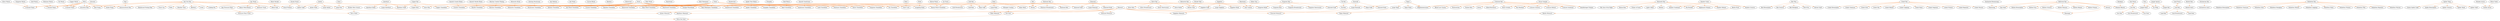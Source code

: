 digraph G {
  "Gold Watch" -> "1 Second Timer" [color="#f58231"];
  "Wire" -> "1 Second Timer" [color="#f58231"];
  "Platinum Watch" -> "1 Second Timer" [color="#f58231"];
  "Wire" -> "1 Second Timer" [color="#f58231"];
  "Silver Watch" -> "3 Second Timer" [color="#f58231"];
  "Wire" -> "3 Second Timer" [color="#f58231"];
  "Tungsten Watch" -> "3 Second Timer" [color="#f58231"];
  "Wire" -> "3 Second Timer" [color="#f58231"];
  "Copper Watch" -> "5 Second Timer" [color="#f58231"];
  "Wire" -> "5 Second Timer" [color="#f58231"];
  "Tin Watch" -> "5 Second Timer" [color="#f58231"];
  "Wire" -> "5 Second Timer" [color="#f58231"];
  "Actuator" -> "Actuation Rod" [color="#f58231"];
  "Any Iron Bar" -> "Actuation Rod" [color="#f58231"];
  "Wire" -> "Actuation Rod" [color="#f58231"];
  "Amber" -> "Amber Hook" [color="#f58231"];
  "Minecart" -> "Amber Minecart" [color="#f58231"];
  "Large Amber" -> "Amber Minecart" [color="#f58231"];
  "Sturdy Fossil" -> "Amber Staff" [color="#f58231"];
  "Amber" -> "Amber Staff" [color="#f58231"];
  "Amethyst" -> "Amethyst Hook" [color="#f58231"];
  "Minecart" -> "Amethyst Minecart" [color="#f58231"];
  "Large Amethyst" -> "Amethyst Minecart" [color="#f58231"];
  "Copper Bar" -> "Amethyst Staff" [color="#f58231"];
  "Amethyst" -> "Amethyst Staff" [color="#f58231"];
  "Sign" -> "Announcement Box" [color="#f58231"];
  "Any Iron Bar" -> "Announcement Box" [color="#f58231"];
  "Wire" -> "Announcement Box" [color="#f58231"];
  "Crimtane Bar" -> "Artery" [color="#f58231"];
  "Ash Wood" -> "Ash Wood Chandelier" [color="#f58231"];
  "Torch" -> "Ash Wood Chandelier" [color="#f58231"];
  "Chain" -> "Ash Wood Chandelier" [color="#f58231"];
  "Any Balloon" -> "Balloon Chandelier" [color="#f58231"];
  "Torch" -> "Balloon Chandelier" [color="#f58231"];
  "Chain" -> "Balloon Chandelier" [color="#f58231"];
  "Bamboo" -> "Bamboo Chandelier" [color="#f58231"];
  "Torch" -> "Bamboo Chandelier" [color="#f58231"];
  "Chain" -> "Bamboo Chandelier" [color="#f58231"];
  "Any Iron Bar" -> "Bathtub" [color="#f58231"];
  "Bee Wax" -> "Bee Breastplate" [color="#f58231"];
  "Bee Wax" -> "Bee Greaves" [color="#f58231"];
  "Bee Wax" -> "Bee Headgear" [color="#f58231"];
  "Minecart" -> "Beetle Minecart" [color="#f58231"];
  "Beetle Husk" -> "Beetle Minecart" [color="#f58231"];
  "Crimtane Bar" -> "Blood Butcherer" [color="#f58231"];
  "Crimtane Bar" -> "Blood Lust Cluster" [color="#f58231"];
  "Boreal Wood" -> "Boreal Wood Chandelier" [color="#f58231"];
  "Ice Torch" -> "Boreal Wood Chandelier" [color="#f58231"];
  "Chain" -> "Boreal Wood Chandelier" [color="#f58231"];
  "Chain" -> "Chest Lock" [color="#f58231"];
  "Bone" -> "Chest Lock" [color="#f58231"];
  "Cobalt Bar" -> "Cobalt Breastplate" [color="#f58231"];
  "Cobalt Bar" -> "Cobalt Chainsaw" [color="#f58231"];
  "Cobalt Bar" -> "Cobalt Drill" [color="#f58231"];
  "Cobalt Bar" -> "Cobalt Hat" [color="#f58231"];
  "Cobalt Bar" -> "Cobalt Helmet" [color="#f58231"];
  "Cobalt Bar" -> "Cobalt Leggings" [color="#f58231"];
  "Cobalt Bar" -> "Cobalt Mask" [color="#f58231"];
  "Cobalt Bar" -> "Cobalt Naginata" [color="#f58231"];
  "Cobalt Bar" -> "Cobalt Pickaxe" [color="#f58231"];
  "Cobalt Bar" -> "Cobalt Repeater" [color="#f58231"];
  "Cobalt Bar" -> "Cobalt Waraxe" [color="#f58231"];
  "Any Iron Bar" -> "Cooking Pot" [color="#f58231"];
  "Any Wood" -> "Cooking Pot" [color="#f58231"];
  "Copper Bar" -> "Copper Bow" [color="#f58231"];
  "Copper Bar" -> "Copper Chandelier" [color="#f58231"];
  "Torch" -> "Copper Chandelier" [color="#f58231"];
  "Chain" -> "Copper Chandelier" [color="#f58231"];
  "Crimtane Bar" -> "Crimson Greaves" [color="#f58231"];
  "Tissue Sample" -> "Crimson Greaves" [color="#f58231"];
  "Crimtane Bar" -> "Crimson Helmet" [color="#f58231"];
  "Tissue Sample" -> "Crimson Helmet" [color="#f58231"];
  "Crimtane Bar" -> "Crimson Scalemail" [color="#f58231"];
  "Tissue Sample" -> "Crimson Scalemail" [color="#f58231"];
  "Crystal Block" -> "Crystal Chandelier" [color="#f58231"];
  "Torch" -> "Crystal Chandelier" [color="#f58231"];
  "Chain" -> "Crystal Chandelier" [color="#f58231"];
  "Crimtane Bar" -> "Deathbringer Pickaxe" [color="#f58231"];
  "Tissue Sample" -> "Deathbringer Pickaxe" [color="#f58231"];
  "Demonite Bar" -> "Demon Bow" [color="#f58231"];
  "Diamond" -> "Diamond Hook" [color="#f58231"];
  "Minecart" -> "Diamond Minecart" [color="#f58231"];
  "Large Diamond" -> "Diamond Minecart" [color="#f58231"];
  "Platinum Bar" -> "Diamond Staff" [color="#f58231"];
  "Diamond" -> "Diamond Staff" [color="#f58231"];
  "Ebonwood" -> "Ebonwood Chandelier" [color="#f58231"];
  "Torch" -> "Ebonwood Chandelier" [color="#f58231"];
  "Chain" -> "Ebonwood Chandelier" [color="#f58231"];
  "Emerald" -> "Emerald Hook" [color="#f58231"];
  "Minecart" -> "Emerald Minecart" [color="#f58231"];
  "Large Emerald" -> "Emerald Minecart" [color="#f58231"];
  "Tungsten Bar" -> "Emerald Staff" [color="#f58231"];
  "Emerald" -> "Emerald Staff" [color="#f58231"];
  "Minecart" -> "Fart Kart" [color="#f58231"];
  "Whoopie Cushion" -> "Fart Kart" [color="#f58231"];
  "Demonite Bar" -> "Fisher of Souls" [color="#f58231"];
  "Hellstone Bar" -> "Flamarang" [color="#f58231"];
  "Enchanted Boomerang" -> "Flamarang" [color="#f58231"];
  "Crimtane Bar" -> "Flesh Grinder" [color="#f58231"];
  "Tissue Sample" -> "Flesh Grinder" [color="#f58231"];
  "Crimtane Bar" -> "Fleshcatcher" [color="#f58231"];
  "Sturdy Fossil" -> "Fossil Pickaxe" [color="#f58231"];
  "Any Wood" -> "Fossil Pickaxe" [color="#f58231"];
  "Any Iron Bar" -> "Glass Kiln" [color="#f58231"];
  "Torch" -> "Glass Kiln" [color="#f58231"];
  "Gold Bar" -> "Gold Bow" [color="#f58231"];
  "Gold Bar" -> "Gold Broadsword" [color="#f58231"];
  "Gold Bar" -> "Gold Chandelier" [color="#f58231"];
  "Torch" -> "Gold Chandelier" [color="#f58231"];
  "Chain" -> "Gold Chandelier" [color="#f58231"];
  "Smooth Granite Block" -> "Granite Chandelier" [color="#f58231"];
  "Torch" -> "Granite Chandelier" [color="#f58231"];
  "Chain" -> "Granite Chandelier" [color="#f58231"];
  "Chain" -> "Grappling Hook" [color="#f58231"];
  "Hook" -> "Grappling Hook" [color="#f58231"];
  "Any Iron Bar" -> "Grate" [color="#f58231"];
  "Any Wood" -> "Heavy Work Bench" [color="#f58231"];
  "Any Iron Bar" -> "Heavy Work Bench" [color="#f58231"];
  "Bee Wax" -> "Hive-Five" [color="#f58231"];
  "Bee Wax" -> "Hornet Staff" [color="#f58231"];
  "Hellstone Bar" -> "Imp Staff" [color="#f58231"];
  "Any Iron Bar" -> "Inlet Pump" [color="#f58231"];
  "Wire" -> "Inlet Pump" [color="#f58231"];
  "Iron Fence" -> "Iron Bar" [color="#f58231"];
  "Iron Bar" -> "Iron Bow" [color="#f58231"];
  "Iron Bar" -> "Iron Broadsword" [color="#f58231"];
  "Iron Bar" -> "Iron Door" [color="#f58231"];
  "Iron Bar" -> "Iron Fence" [color="#f58231"];
  "Jungle Spores" -> "Ivy Whip" [color="#f58231"];
  "Vine" -> "Ivy Whip" [color="#f58231"];
  "Jungle Spores" -> "Jungle Hat" [color="#f58231"];
  "Jungle Spores" -> "Jungle Pants" [color="#f58231"];
  "Vine" -> "Jungle Pants" [color="#f58231"];
  "Any Iron Bar" -> "Lamp Post" [color="#f58231"];
  "Glass" -> "Lamp Post" [color="#f58231"];
  "Torch" -> "Lamp Post" [color="#f58231"];
  "Amber" -> "Large Amber" [color="#f58231"];
  "Amethyst" -> "Large Amethyst" [color="#f58231"];
  "Diamond" -> "Large Diamond" [color="#f58231"];
  "Emerald" -> "Large Emerald" [color="#f58231"];
  "Ruby" -> "Large Ruby" [color="#f58231"];
  "Sapphire" -> "Large Sapphire" [color="#f58231"];
  "Topaz" -> "Large Topaz" [color="#f58231"];
  "Lead Fence" -> "Lead Bar" [color="#f58231"];
  "Lead Bar" -> "Lead Bow" [color="#f58231"];
  "Lead Bar" -> "Lead Broadsword" [color="#f58231"];
  "Lead Bar" -> "Lead Door" [color="#f58231"];
  "Lead Bar" -> "Lead Fence" [color="#f58231"];
  "Demonite Bar" -> "Light's Bane" [color="#f58231"];
  "Demonite Bar" -> "Magiluminescence" [color="#f58231"];
  "Topaz" -> "Magiluminescence" [color="#f58231"];
  "Crimtane Bar" -> "Magiluminescence" [color="#f58231"];
  "Topaz" -> "Magiluminescence" [color="#f58231"];
  "Demonite Bar" -> "Malaise" [color="#f58231"];
  "Smooth Marble Block" -> "Marble Chandelier" [color="#f58231"];
  "Torch" -> "Marble Chandelier" [color="#f58231"];
  "Chain" -> "Marble Chandelier" [color="#f58231"];
  "Martian Conduit Plating" -> "Martian Chandelier" [color="#f58231"];
  "Torch" -> "Martian Chandelier" [color="#f58231"];
  "Chain" -> "Martian Chandelier" [color="#f58231"];
  "Any Iron Bar" -> "Metal Sink" [color="#f58231"];
  "Water Bucket" -> "Metal Sink" [color="#f58231"];
  "Musket Ball" -> "Meteor Shot" [color="#f58231"];
  "Meteorite Bar" -> "Meteor Shot" [color="#f58231"];
  "Meteorite Brick" -> "Meteorite Chandelier" [color="#f58231"];
  "Torch" -> "Meteorite Chandelier" [color="#f58231"];
  "Chain" -> "Meteorite Chandelier" [color="#f58231"];
  "Any Iron Bar" -> "Minecart Track" [color="#f58231"];
  "Any Wood" -> "Minecart Track" [color="#f58231"];
  "Hellstone Bar" -> "Molten Breastplate" [color="#f58231"];
  "Hellstone Bar" -> "Molten Fury" [color="#f58231"];
  "Hellstone Bar" -> "Molten Greaves" [color="#f58231"];
  "Hellstone Bar" -> "Molten Hamaxe" [color="#f58231"];
  "Hellstone Bar" -> "Molten Helmet" [color="#f58231"];
  "Hellstone Bar" -> "Molten Pickaxe" [color="#f58231"];
  "Glowing Mushroom" -> "Mushroom Chandelier" [color="#f58231"];
  "Torch" -> "Mushroom Chandelier" [color="#f58231"];
  "Chain" -> "Mushroom Chandelier" [color="#f58231"];
  "Mythril Bar" -> "Mythril Anvil" [color="#f58231"];
  "Demonite Bar" -> "Nightmare Pickaxe" [color="#f58231"];
  "Shadow Scale" -> "Nightmare Pickaxe" [color="#f58231"];
  "Meteorite Bar" -> "Orange Phaseblade" [color="#f58231"];
  "Amber" -> "Orange Phaseblade" [color="#f58231"];
  "Orichalcum Bar" -> "Orichalcum Anvil" [color="#f58231"];
  "Any Iron Bar" -> "Outlet Pump" [color="#f58231"];
  "Wire" -> "Outlet Pump" [color="#f58231"];
  "Palladium Bar" -> "Palladium Breastplate" [color="#f58231"];
  "Palladium Bar" -> "Palladium Chainsaw" [color="#f58231"];
  "Palladium Bar" -> "Palladium Drill" [color="#f58231"];
  "Palladium Bar" -> "Palladium Headgear" [color="#f58231"];
  "Palladium Bar" -> "Palladium Helmet" [color="#f58231"];
  "Palladium Bar" -> "Palladium Leggings" [color="#f58231"];
  "Palladium Bar" -> "Palladium Mask" [color="#f58231"];
  "Palladium Bar" -> "Palladium Pickaxe" [color="#f58231"];
  "Palladium Bar" -> "Palladium Pike" [color="#f58231"];
  "Palladium Bar" -> "Palladium Repeater" [color="#f58231"];
  "Palladium Bar" -> "Palladium Waraxe" [color="#f58231"];
  "Palm Wood" -> "Palm Wood Chandelier" [color="#f58231"];
  "Torch" -> "Palm Wood Chandelier" [color="#f58231"];
  "Chain" -> "Palm Wood Chandelier" [color="#f58231"];
  "Pearlwood" -> "Pearlwood Chandelier" [color="#f58231"];
  "Torch" -> "Pearlwood Chandelier" [color="#f58231"];
  "Chain" -> "Pearlwood Chandelier" [color="#f58231"];
  "Hellstone Bar" -> "Phoenix Blaster" [color="#f58231"];
  "Handgun" -> "Phoenix Blaster" [color="#f58231"];
  "Platinum Bar" -> "Platinum Bow" [color="#f58231"];
  "Platinum Bar" -> "Platinum Broadsword" [color="#f58231"];
  "Platinum Bar" -> "Platinum Chandelier" [color="#f58231"];
  "Torch" -> "Platinum Chandelier" [color="#f58231"];
  "Chain" -> "Platinum Chandelier" [color="#f58231"];
  "Minecart Track" -> "Pressure Plate Track" [color="#f58231"];
  "Any Pressure Plate" -> "Pressure Plate Track" [color="#f58231"];
  "Pumpkin" -> "Pumpkin Chandelier" [color="#f58231"];
  "Torch" -> "Pumpkin Chandelier" [color="#f58231"];
  "Chain" -> "Pumpkin Chandelier" [color="#f58231"];
  "Spider Fang" -> "Queen Spider Staff" [color="#f58231"];
  "Reef Block" -> "Reef Chandelier" [color="#f58231"];
  "Torch" -> "Reef Chandelier" [color="#f58231"];
  "Chain" -> "Reef Chandelier" [color="#f58231"];
  "Any Iron Bar" -> "Reinforced Fishing Pole" [color="#f58231"];
  "Rich Mahogany" -> "Rich Mahogany Chandelier" [color="#f58231"];
  "Torch" -> "Rich Mahogany Chandelier" [color="#f58231"];
  "Chain" -> "Rich Mahogany Chandelier" [color="#f58231"];
  "Ruby" -> "Ruby Hook" [color="#f58231"];
  "Minecart" -> "Ruby Minecart" [color="#f58231"];
  "Large Ruby" -> "Ruby Minecart" [color="#f58231"];
  "Gold Bar" -> "Ruby Staff" [color="#f58231"];
  "Ruby" -> "Ruby Staff" [color="#f58231"];
  "Smooth Sandstone" -> "Sandstone Chandelier" [color="#f58231"];
  "Torch" -> "Sandstone Chandelier" [color="#f58231"];
  "Chain" -> "Sandstone Chandelier" [color="#f58231"];
  "Sapphire" -> "Sapphire Hook" [color="#f58231"];
  "Minecart" -> "Sapphire Minecart" [color="#f58231"];
  "Large Sapphire" -> "Sapphire Minecart" [color="#f58231"];
  "Silver Bar" -> "Sapphire Staff" [color="#f58231"];
  "Sapphire" -> "Sapphire Staff" [color="#f58231"];
  "Shadewood" -> "Shadewood Chandelier" [color="#f58231"];
  "Torch" -> "Shadewood Chandelier" [color="#f58231"];
  "Chain" -> "Shadewood Chandelier" [color="#f58231"];
  "Demonite Bar" -> "Shadow Greaves" [color="#f58231"];
  "Shadow Scale" -> "Shadow Greaves" [color="#f58231"];
  "Demonite Bar" -> "Shadow Helmet" [color="#f58231"];
  "Shadow Scale" -> "Shadow Helmet" [color="#f58231"];
  "Demonite Bar" -> "Shadow Scalemail" [color="#f58231"];
  "Shadow Scale" -> "Shadow Scalemail" [color="#f58231"];
  "Molten Fury" -> "Sharanga" [color="#f58231"];
  "Hellstone Bar" -> "Sharanga" [color="#f58231"];
  "Silver Bar" -> "Silver Bow" [color="#f58231"];
  "Silver Bar" -> "Silver Broadsword" [color="#f58231"];
  "Musket Ball" -> "Silver Bullet" [color="#f58231"];
  "Silver Bar" -> "Silver Bullet" [color="#f58231"];
  "Silver Bar" -> "Silver Chandelier" [color="#f58231"];
  "Torch" -> "Silver Chandelier" [color="#f58231"];
  "Chain" -> "Silver Chandelier" [color="#f58231"];
  "Silver Bar" -> "Silver Shortsword" [color="#f58231"];
  "Spider Fang" -> "Spider Breastplate" [color="#f58231"];
  "Spider Nest Block" -> "Spider Chandelier" [color="#f58231"];
  "Torch" -> "Spider Chandelier" [color="#f58231"];
  "Chain" -> "Spider Chandelier" [color="#f58231"];
  "Spider Fang" -> "Spider Greaves" [color="#f58231"];
  "Spider Fang" -> "Spider Mask" [color="#f58231"];
  "Spider Fang" -> "Spider Staff" [color="#f58231"];
  "Minishark" -> "Star Cannon" [color="#f58231"];
  "Meteorite Bar" -> "Star Cannon" [color="#f58231"];
  "Fallen Star" -> "Star Cannon" [color="#f58231"];
  "Crimtane Bar" -> "Tendon Bow" [color="#f58231"];
  "Fart Kart" -> "Terra Fart Kart" [color="#f58231"];
  "Terra Toilet" -> "Terra Fart Kart" [color="#f58231"];
  "Toilet" -> "Terra Toilet" [color="#f58231"];
  "Broken Hero Sword" -> "Terra Toilet" [color="#f58231"];
  "Demonite Bar" -> "The Breaker" [color="#f58231"];
  "Shadow Scale" -> "The Breaker" [color="#f58231"];
  "Crimtane Bar" -> "The Meatball" [color="#f58231"];
  "Tissue Sample" -> "The Meatball" [color="#f58231"];
  "Silk" -> "Throne" [color="#f58231"];
  "Gold Bar" -> "Throne" [color="#f58231"];
  "Silk" -> "Throne" [color="#f58231"];
  "Platinum Bar" -> "Throne" [color="#f58231"];
  "Tin Bar" -> "Tin Bow" [color="#f58231"];
  "Tin Bar" -> "Tin Chandelier" [color="#f58231"];
  "Torch" -> "Tin Chandelier" [color="#f58231"];
  "Chain" -> "Tin Chandelier" [color="#f58231"];
  "Any Iron Bar" -> "Toilet" [color="#f58231"];
  "Topaz" -> "Topaz Hook" [color="#f58231"];
  "Minecart" -> "Topaz Minecart" [color="#f58231"];
  "Large Topaz" -> "Topaz Minecart" [color="#f58231"];
  "Tin Bar" -> "Topaz Staff" [color="#f58231"];
  "Topaz" -> "Topaz Staff" [color="#f58231"];
  "Any Iron Bar" -> "Trash Can" [color="#f58231"];
  "Tungsten Bar" -> "Tungsten Bow" [color="#f58231"];
  "Tungsten Bar" -> "Tungsten Broadsword" [color="#f58231"];
  "Musket Ball" -> "Tungsten Bullet" [color="#f58231"];
  "Tungsten Bar" -> "Tungsten Bullet" [color="#f58231"];
  "Tungsten Bar" -> "Tungsten Chandelier" [color="#f58231"];
  "Torch" -> "Tungsten Chandelier" [color="#f58231"];
  "Chain" -> "Tungsten Chandelier" [color="#f58231"];
  "Tungsten Bar" -> "Tungsten Shortsword" [color="#f58231"];
  "Wooden Arrow" -> "Unholy Arrow" [color="#f58231"];
  "Worm Tooth" -> "Unholy Arrow" [color="#f58231"];
  "Hellstone Bar" -> "Volcano" [color="#f58231"];
  "Demonite Bar" -> "War Axe of the Night" [color="#f58231"];
  "Any Iron Bar" -> "Weather Vane" [color="#f58231"];
}

